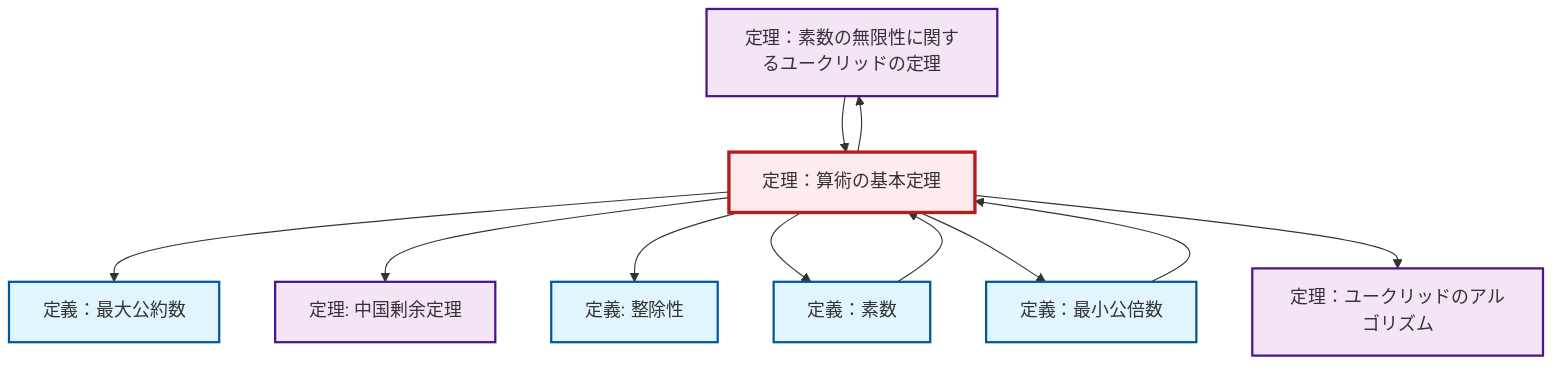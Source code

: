graph TD
    classDef definition fill:#e1f5fe,stroke:#01579b,stroke-width:2px
    classDef theorem fill:#f3e5f5,stroke:#4a148c,stroke-width:2px
    classDef axiom fill:#fff3e0,stroke:#e65100,stroke-width:2px
    classDef example fill:#e8f5e9,stroke:#1b5e20,stroke-width:2px
    classDef current fill:#ffebee,stroke:#b71c1c,stroke-width:3px
    thm-euclidean-algorithm["定理：ユークリッドのアルゴリズム"]:::theorem
    thm-euclid-infinitude-primes["定理：素数の無限性に関するユークリッドの定理"]:::theorem
    def-gcd["定義：最大公約数"]:::definition
    def-divisibility["定義: 整除性"]:::definition
    def-prime["定義：素数"]:::definition
    thm-chinese-remainder["定理: 中国剰余定理"]:::theorem
    def-lcm["定義：最小公倍数"]:::definition
    thm-fundamental-arithmetic["定理：算術の基本定理"]:::theorem
    def-prime --> thm-fundamental-arithmetic
    thm-fundamental-arithmetic --> def-gcd
    thm-fundamental-arithmetic --> thm-chinese-remainder
    thm-fundamental-arithmetic --> def-divisibility
    thm-fundamental-arithmetic --> def-prime
    thm-euclid-infinitude-primes --> thm-fundamental-arithmetic
    thm-fundamental-arithmetic --> def-lcm
    thm-fundamental-arithmetic --> thm-euclidean-algorithm
    def-lcm --> thm-fundamental-arithmetic
    thm-fundamental-arithmetic --> thm-euclid-infinitude-primes
    class thm-fundamental-arithmetic current